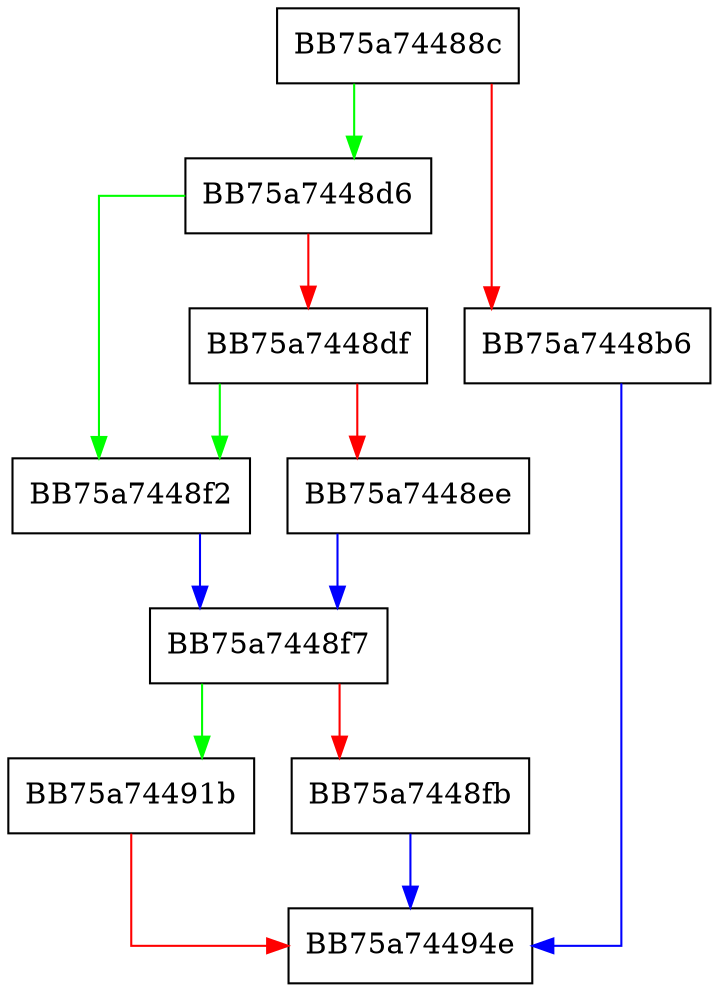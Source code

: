 digraph StartEventWithTraceEventInfo {
  node [shape="box"];
  graph [splines=ortho];
  BB75a74488c -> BB75a7448d6 [color="green"];
  BB75a74488c -> BB75a7448b6 [color="red"];
  BB75a7448b6 -> BB75a74494e [color="blue"];
  BB75a7448d6 -> BB75a7448f2 [color="green"];
  BB75a7448d6 -> BB75a7448df [color="red"];
  BB75a7448df -> BB75a7448f2 [color="green"];
  BB75a7448df -> BB75a7448ee [color="red"];
  BB75a7448ee -> BB75a7448f7 [color="blue"];
  BB75a7448f2 -> BB75a7448f7 [color="blue"];
  BB75a7448f7 -> BB75a74491b [color="green"];
  BB75a7448f7 -> BB75a7448fb [color="red"];
  BB75a7448fb -> BB75a74494e [color="blue"];
  BB75a74491b -> BB75a74494e [color="red"];
}